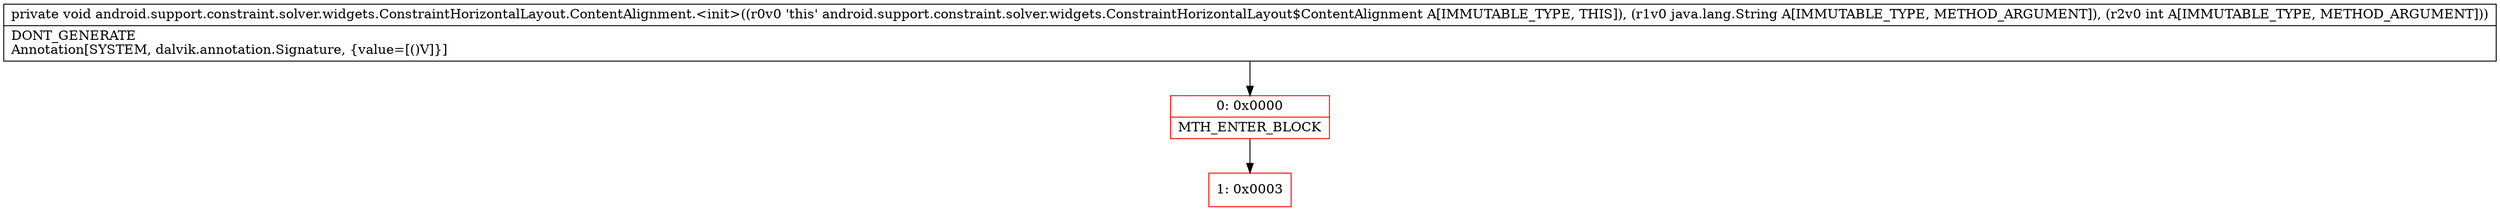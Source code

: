 digraph "CFG forandroid.support.constraint.solver.widgets.ConstraintHorizontalLayout.ContentAlignment.\<init\>(Ljava\/lang\/String;I)V" {
subgraph cluster_Region_1983702733 {
label = "R(0)";
node [shape=record,color=blue];
}
Node_0 [shape=record,color=red,label="{0\:\ 0x0000|MTH_ENTER_BLOCK\l}"];
Node_1 [shape=record,color=red,label="{1\:\ 0x0003}"];
MethodNode[shape=record,label="{private void android.support.constraint.solver.widgets.ConstraintHorizontalLayout.ContentAlignment.\<init\>((r0v0 'this' android.support.constraint.solver.widgets.ConstraintHorizontalLayout$ContentAlignment A[IMMUTABLE_TYPE, THIS]), (r1v0 java.lang.String A[IMMUTABLE_TYPE, METHOD_ARGUMENT]), (r2v0 int A[IMMUTABLE_TYPE, METHOD_ARGUMENT]))  | DONT_GENERATE\lAnnotation[SYSTEM, dalvik.annotation.Signature, \{value=[()V]\}]\l}"];
MethodNode -> Node_0;
Node_0 -> Node_1;
}

